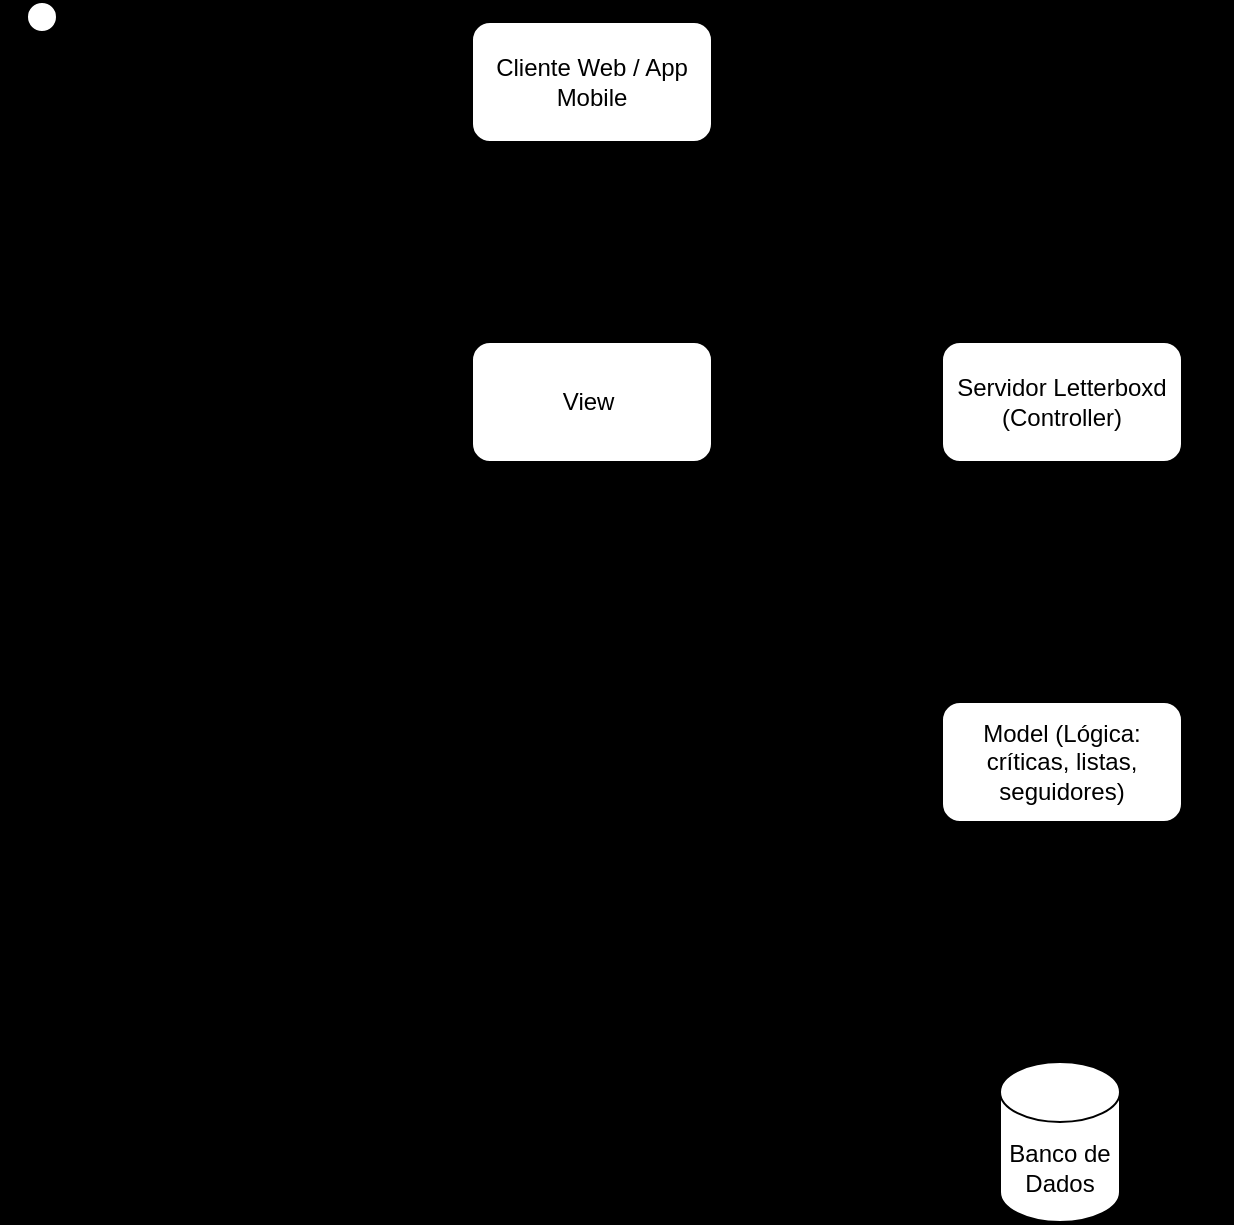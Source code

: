 <mxfile version="27.0.6">
  <diagram name="Página-1" id="DxFeWJduvo3TfGetFEto">
    <mxGraphModel dx="1178" dy="635" grid="1" gridSize="10" guides="1" tooltips="1" connect="1" arrows="1" fold="1" page="1" pageScale="1" pageWidth="827" pageHeight="1169" background="light-dark(#000000,#000000)" math="0" shadow="0">
      <root>
        <mxCell id="0" />
        <mxCell id="1" parent="0" />
        <mxCell id="FINfKCtUxd_uSoYgE0Up-2" value="Usuário" style="shape=umlActor;verticalLabelPosition=bottom;verticalAlign=top;html=1;outlineConnect=0;" vertex="1" parent="1">
          <mxGeometry x="30" y="10" width="30" height="60" as="geometry" />
        </mxCell>
        <mxCell id="FINfKCtUxd_uSoYgE0Up-40" style="edgeStyle=orthogonalEdgeStyle;rounded=0;orthogonalLoop=1;jettySize=auto;html=1;entryX=0.5;entryY=0;entryDx=0;entryDy=0;" edge="1" parent="1" source="FINfKCtUxd_uSoYgE0Up-5" target="FINfKCtUxd_uSoYgE0Up-9">
          <mxGeometry relative="1" as="geometry" />
        </mxCell>
        <mxCell id="FINfKCtUxd_uSoYgE0Up-5" value="Cliente Web / App Mobile" style="rounded=1;whiteSpace=wrap;html=1;" vertex="1" parent="1">
          <mxGeometry x="260" y="20" width="120" height="60" as="geometry" />
        </mxCell>
        <mxCell id="FINfKCtUxd_uSoYgE0Up-6" value="Envia uma&amp;nbsp;&lt;div&gt;requisição&lt;/div&gt;" style="text;html=1;align=center;verticalAlign=middle;resizable=0;points=[];autosize=1;strokeColor=none;fillColor=none;" vertex="1" parent="1">
          <mxGeometry x="175" y="10" width="80" height="40" as="geometry" />
        </mxCell>
        <mxCell id="FINfKCtUxd_uSoYgE0Up-37" style="edgeStyle=orthogonalEdgeStyle;rounded=0;orthogonalLoop=1;jettySize=auto;html=1;entryX=1;entryY=0.5;entryDx=0;entryDy=0;" edge="1" parent="1" source="FINfKCtUxd_uSoYgE0Up-9" target="FINfKCtUxd_uSoYgE0Up-29">
          <mxGeometry relative="1" as="geometry" />
        </mxCell>
        <mxCell id="FINfKCtUxd_uSoYgE0Up-9" value="Servidor Letterboxd (Controller)" style="whiteSpace=wrap;html=1;rounded=1;" vertex="1" parent="1">
          <mxGeometry x="495" y="180" width="120" height="60" as="geometry" />
        </mxCell>
        <mxCell id="FINfKCtUxd_uSoYgE0Up-11" value="Model (Lógica: críticas, listas, seguidores)" style="whiteSpace=wrap;html=1;rounded=1;" vertex="1" parent="1">
          <mxGeometry x="495" y="360" width="120" height="60" as="geometry" />
        </mxCell>
        <mxCell id="FINfKCtUxd_uSoYgE0Up-13" value="Requisição&amp;nbsp;&lt;div&gt;HTTP&lt;/div&gt;" style="text;html=1;align=center;verticalAlign=middle;resizable=0;points=[];autosize=1;strokeColor=none;fillColor=none;" vertex="1" parent="1">
          <mxGeometry x="550" y="130" width="90" height="40" as="geometry" />
        </mxCell>
        <mxCell id="FINfKCtUxd_uSoYgE0Up-14" value="Banco de&lt;div&gt;Dados&lt;/div&gt;" style="shape=cylinder3;whiteSpace=wrap;html=1;boundedLbl=1;backgroundOutline=1;size=15;" vertex="1" parent="1">
          <mxGeometry x="524" y="540" width="60" height="80" as="geometry" />
        </mxCell>
        <mxCell id="FINfKCtUxd_uSoYgE0Up-16" value="" style="endArrow=classic;startArrow=classic;html=1;rounded=0;entryX=0.5;entryY=1;entryDx=0;entryDy=0;exitX=0.5;exitY=0;exitDx=0;exitDy=0;exitPerimeter=0;" edge="1" parent="1" source="FINfKCtUxd_uSoYgE0Up-14" target="FINfKCtUxd_uSoYgE0Up-11">
          <mxGeometry width="50" height="50" relative="1" as="geometry">
            <mxPoint x="554" y="410" as="sourcePoint" />
            <mxPoint x="553.5" y="320" as="targetPoint" />
          </mxGeometry>
        </mxCell>
        <mxCell id="FINfKCtUxd_uSoYgE0Up-17" value="Envia dados&amp;nbsp;&lt;div&gt;de resposta&lt;/div&gt;" style="text;html=1;align=center;verticalAlign=middle;resizable=0;points=[];autosize=1;strokeColor=none;fillColor=none;" vertex="1" parent="1">
          <mxGeometry x="470" y="420" width="90" height="40" as="geometry" />
        </mxCell>
        <mxCell id="FINfKCtUxd_uSoYgE0Up-18" value="Solicita&amp;nbsp;&lt;div&gt;Dados&lt;/div&gt;" style="text;html=1;align=center;verticalAlign=middle;resizable=0;points=[];autosize=1;strokeColor=none;fillColor=none;" vertex="1" parent="1">
          <mxGeometry x="560" y="500" width="70" height="40" as="geometry" />
        </mxCell>
        <mxCell id="FINfKCtUxd_uSoYgE0Up-19" value="" style="endArrow=classic;startArrow=classic;html=1;rounded=0;entryX=0.5;entryY=1;entryDx=0;entryDy=0;" edge="1" parent="1" target="FINfKCtUxd_uSoYgE0Up-9">
          <mxGeometry width="50" height="50" relative="1" as="geometry">
            <mxPoint x="555" y="350" as="sourcePoint" />
            <mxPoint x="553.5" y="170" as="targetPoint" />
          </mxGeometry>
        </mxCell>
        <mxCell id="FINfKCtUxd_uSoYgE0Up-20" value="Retornar&amp;nbsp;&lt;div&gt;os Dados&lt;/div&gt;" style="text;html=1;align=center;verticalAlign=middle;resizable=0;points=[];autosize=1;strokeColor=none;fillColor=none;" vertex="1" parent="1">
          <mxGeometry x="490" y="240" width="70" height="40" as="geometry" />
        </mxCell>
        <mxCell id="FINfKCtUxd_uSoYgE0Up-23" value="" style="endArrow=classic;startArrow=classic;html=1;rounded=0;entryX=0;entryY=0.5;entryDx=0;entryDy=0;" edge="1" parent="1" target="FINfKCtUxd_uSoYgE0Up-5">
          <mxGeometry width="50" height="50" relative="1" as="geometry">
            <mxPoint x="70" y="50" as="sourcePoint" />
            <mxPoint x="220" y="50" as="targetPoint" />
          </mxGeometry>
        </mxCell>
        <mxCell id="FINfKCtUxd_uSoYgE0Up-25" value="&lt;span class=&quot;_fadeIn_m1hgl_8&quot;&gt;Envia &lt;/span&gt;&lt;span class=&quot;_fadeIn_m1hgl_8&quot;&gt;dados &lt;/span&gt;&lt;span class=&quot;_fadeIn_m1hgl_8&quot;&gt;para&lt;/span&gt;&lt;div&gt;&lt;span class=&quot;_fadeIn_m1hgl_8&quot;&gt;&lt;/span&gt;&lt;span class=&quot;_fadeIn_m1hgl_8&quot;&gt;apresentação&lt;/span&gt;&lt;/div&gt;" style="text;html=1;align=center;verticalAlign=middle;resizable=0;points=[];autosize=1;strokeColor=none;fillColor=none;" vertex="1" parent="1">
          <mxGeometry x="375" y="210" width="120" height="40" as="geometry" />
        </mxCell>
        <mxCell id="FINfKCtUxd_uSoYgE0Up-26" value="&lt;span class=&quot;_fadeIn_m1hgl_8&quot;&gt;Exibe &lt;/span&gt;&lt;span class=&quot;_fadeIn_m1hgl_8&quot;&gt;os &lt;/span&gt;&lt;span class=&quot;_fadeIn_m1hgl_8&quot;&gt;dados&lt;/span&gt;&lt;div&gt;&lt;span class=&quot;_fadeIn_m1hgl_8&quot;&gt;&lt;/span&gt;&lt;span class=&quot;_fadeIn_m1hgl_8&quot;&gt;ao &lt;/span&gt;&lt;span class=&quot;_fadeIn_m1hgl_8&quot;&gt;usuário&lt;/span&gt;&lt;/div&gt;" style="text;html=1;align=center;verticalAlign=middle;resizable=0;points=[];autosize=1;strokeColor=none;fillColor=none;" vertex="1" parent="1">
          <mxGeometry x="65" y="60" width="110" height="40" as="geometry" />
        </mxCell>
        <mxCell id="FINfKCtUxd_uSoYgE0Up-39" style="edgeStyle=orthogonalEdgeStyle;rounded=0;orthogonalLoop=1;jettySize=auto;html=1;entryX=0.5;entryY=1;entryDx=0;entryDy=0;" edge="1" parent="1" source="FINfKCtUxd_uSoYgE0Up-29" target="FINfKCtUxd_uSoYgE0Up-5">
          <mxGeometry relative="1" as="geometry">
            <mxPoint x="280" y="90" as="targetPoint" />
          </mxGeometry>
        </mxCell>
        <mxCell id="FINfKCtUxd_uSoYgE0Up-29" value="View&amp;nbsp;" style="whiteSpace=wrap;html=1;rounded=1;" vertex="1" parent="1">
          <mxGeometry x="260" y="180" width="120" height="60" as="geometry" />
        </mxCell>
        <mxCell id="FINfKCtUxd_uSoYgE0Up-33" value="&lt;span style=&quot;text-wrap-mode: wrap;&quot;&gt;Resposta&amp;nbsp;&lt;/span&gt;&lt;div&gt;&lt;span style=&quot;text-wrap-mode: wrap;&quot;&gt;HTML ou JSON&lt;/span&gt;&lt;/div&gt;" style="text;html=1;align=center;verticalAlign=middle;resizable=0;points=[];autosize=1;strokeColor=none;fillColor=none;" vertex="1" parent="1">
          <mxGeometry x="230" y="90" width="110" height="40" as="geometry" />
        </mxCell>
      </root>
    </mxGraphModel>
  </diagram>
</mxfile>
